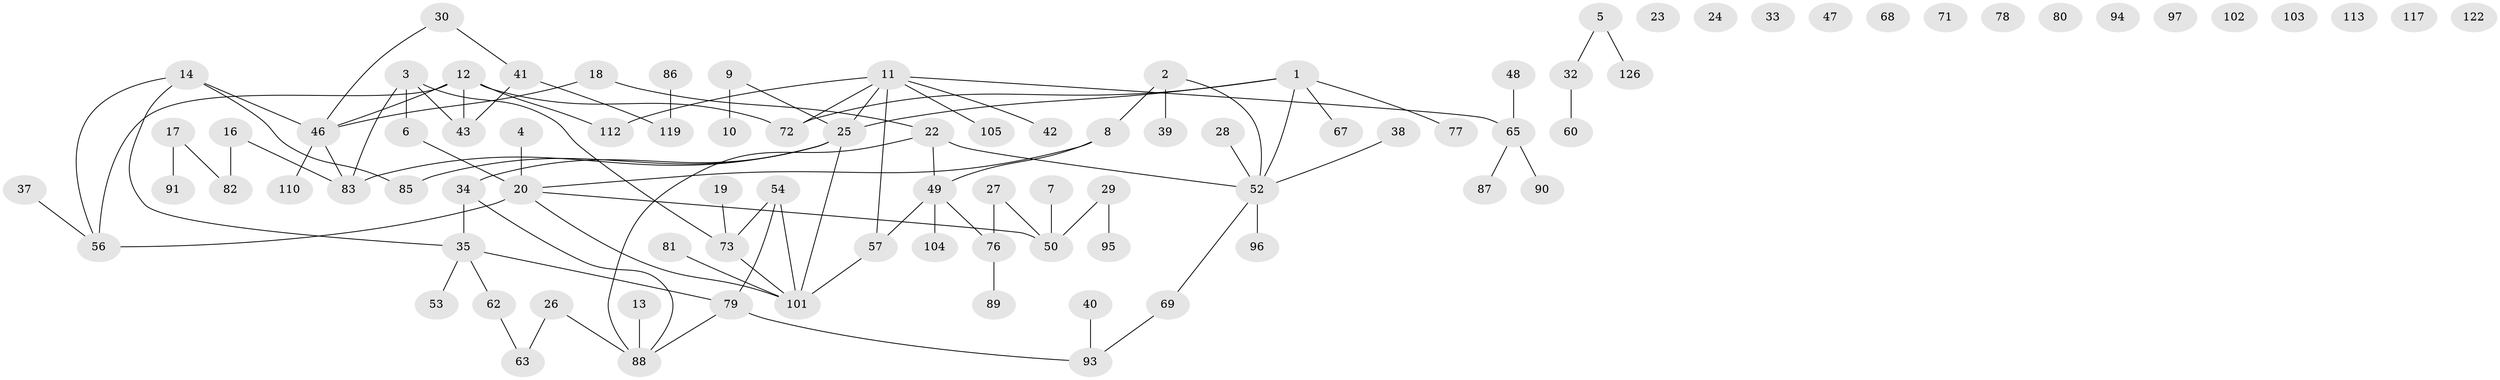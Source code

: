 // Generated by graph-tools (version 1.1) at 2025/23/03/03/25 07:23:26]
// undirected, 91 vertices, 97 edges
graph export_dot {
graph [start="1"]
  node [color=gray90,style=filled];
  1 [super="+84"];
  2 [super="+66"];
  3 [super="+44"];
  4 [super="+21"];
  5 [super="+74"];
  6 [super="+15"];
  7;
  8;
  9;
  10 [super="+123"];
  11 [super="+45"];
  12 [super="+70"];
  13;
  14 [super="+100"];
  16;
  17 [super="+127"];
  18;
  19;
  20 [super="+59"];
  22 [super="+31"];
  23 [super="+64"];
  24;
  25 [super="+36"];
  26 [super="+111"];
  27 [super="+108"];
  28 [super="+106"];
  29;
  30;
  32;
  33;
  34;
  35 [super="+129"];
  37;
  38;
  39;
  40;
  41 [super="+118"];
  42 [super="+55"];
  43 [super="+99"];
  46 [super="+92"];
  47;
  48 [super="+109"];
  49 [super="+51"];
  50 [super="+61"];
  52 [super="+58"];
  53;
  54;
  56 [super="+107"];
  57;
  60;
  62;
  63 [super="+128"];
  65;
  67;
  68;
  69 [super="+115"];
  71;
  72;
  73 [super="+75"];
  76 [super="+114"];
  77 [super="+120"];
  78;
  79 [super="+124"];
  80;
  81;
  82;
  83 [super="+98"];
  85;
  86;
  87 [super="+131"];
  88 [super="+116"];
  89;
  90;
  91;
  93 [super="+130"];
  94;
  95;
  96;
  97;
  101 [super="+121"];
  102 [super="+125"];
  103;
  104;
  105;
  110;
  112;
  113;
  117;
  119;
  122;
  126;
  1 -- 77;
  1 -- 52;
  1 -- 72;
  1 -- 67;
  1 -- 25;
  2 -- 8;
  2 -- 39;
  2 -- 52;
  3 -- 73;
  3 -- 83;
  3 -- 43;
  3 -- 6;
  4 -- 20;
  5 -- 32;
  5 -- 126;
  6 -- 20;
  7 -- 50;
  8 -- 20;
  8 -- 49;
  9 -- 10 [weight=2];
  9 -- 25;
  11 -- 42;
  11 -- 65;
  11 -- 112;
  11 -- 105;
  11 -- 72;
  11 -- 25;
  11 -- 57;
  12 -- 46;
  12 -- 43;
  12 -- 56;
  12 -- 72;
  12 -- 112;
  13 -- 88;
  14 -- 46;
  14 -- 56;
  14 -- 85;
  14 -- 35;
  16 -- 82;
  16 -- 83;
  17 -- 82;
  17 -- 91;
  18 -- 22;
  18 -- 46;
  19 -- 73;
  20 -- 50;
  20 -- 56;
  20 -- 101;
  22 -- 88;
  22 -- 52;
  22 -- 49;
  25 -- 34;
  25 -- 83;
  25 -- 85;
  25 -- 101;
  26 -- 63;
  26 -- 88;
  27 -- 76;
  27 -- 50;
  28 -- 52;
  29 -- 95;
  29 -- 50;
  30 -- 41;
  30 -- 46;
  32 -- 60;
  34 -- 88;
  34 -- 35;
  35 -- 79;
  35 -- 53;
  35 -- 62;
  37 -- 56;
  38 -- 52;
  40 -- 93;
  41 -- 43;
  41 -- 119;
  46 -- 83;
  46 -- 110;
  48 -- 65;
  49 -- 76;
  49 -- 104;
  49 -- 57;
  52 -- 96;
  52 -- 69;
  54 -- 73;
  54 -- 101;
  54 -- 79;
  57 -- 101;
  62 -- 63;
  65 -- 87;
  65 -- 90;
  69 -- 93;
  73 -- 101;
  76 -- 89;
  79 -- 93;
  79 -- 88;
  81 -- 101;
  86 -- 119;
}
